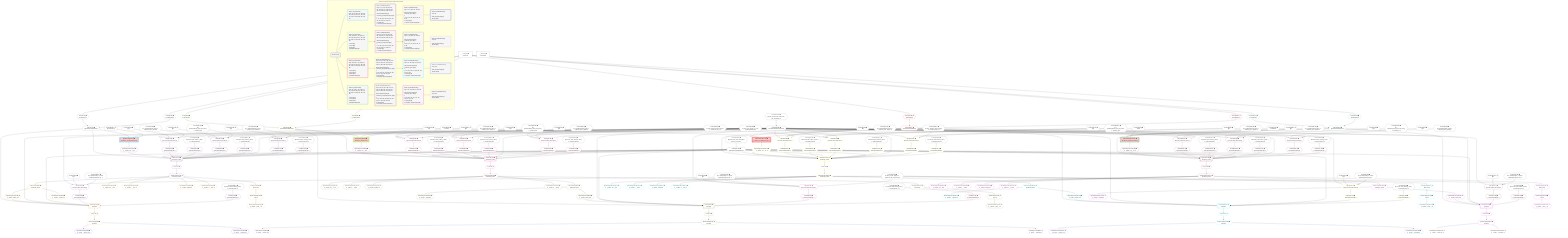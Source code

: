 %%{init: {'themeVariables': { 'fontSize': '12px'}}}%%
graph TD
    classDef path fill:#eee,stroke:#000,color:#000
    classDef plan fill:#fff,stroke-width:1px,color:#000
    classDef itemplan fill:#fff,stroke-width:2px,color:#000
    classDef unbatchedplan fill:#dff,stroke-width:1px,color:#000
    classDef sideeffectplan fill:#fcc,stroke-width:2px,color:#000
    classDef bucket fill:#f6f6f6,color:#000,stroke-width:2px,text-align:left


    %% plan dependencies
    Object14{{"Object[14∈0] ➊<br />ᐸ{pgSettings,withPgClient}ᐳ"}}:::plan
    Access12{{"Access[12∈0] ➊<br />ᐸ2.pgSettingsᐳ"}}:::plan
    Access13{{"Access[13∈0] ➊<br />ᐸ2.withPgClientᐳ"}}:::plan
    Access12 & Access13 --> Object14
    __Value2["__Value[2∈0] ➊<br />ᐸcontextᐳ"]:::plan
    __Value2 --> Access12
    __Value2 --> Access13
    Lambda188{{"Lambda[188∈0] ➊<br />ᐸcalculateShouldReverseOrderᐳ"}}:::plan
    Constant432{{"Constant[432∈0] ➊<br />ᐸ§{ first: null, last: null, cursorLower: null, cursorUpper: ᐳ"}}:::plan
    Constant432 --> Lambda188
    Lambda191{{"Lambda[191∈0] ➊<br />ᐸcalculateLimitAndOffsetSQLᐳ"}}:::plan
    Constant433{{"Constant[433∈0] ➊<br />ᐸ§{ cursorLower: null, cursorUpper: null, first: null, last: ᐳ"}}:::plan
    Constant433 --> Lambda191
    __Value4["__Value[4∈0] ➊<br />ᐸrootValueᐳ"]:::plan
    Constant186{{"Constant[186∈0] ➊<br />ᐸnullᐳ"}}:::plan
    Constant192{{"Constant[192∈0] ➊<br />ᐸ[]ᐳ"}}:::plan
    Constant193{{"Constant[193∈0] ➊<br />ᐸ{ s: Symbol(people), n: 'people', [Symbol(pg-sql2-type-1)]: ᐳ"}}:::plan
    Constant194{{"Constant[194∈0] ➊<br />ᐸ{ name: 'people', sqlType: { t: 'interfaces_and_unions.peoplᐳ"}}:::plan
    Constant206{{"Constant[206∈0] ➊<br />ᐸ[]ᐳ"}}:::plan
    Constant207{{"Constant[207∈0] ➊<br />ᐸ{ s: Symbol(relational_items), n: 'relational_items', [Symboᐳ"}}:::plan
    Constant208{{"Constant[208∈0] ➊<br />ᐸ{ name: 'relational_items', sqlType: { t: 'interfaces_and_unᐳ"}}:::plan
    Constant222{{"Constant[222∈0] ➊<br />ᐸ[]ᐳ"}}:::plan
    Constant223{{"Constant[223∈0] ➊<br />ᐸ{ s: Symbol(relational_posts_title_lower), n: 'relational_poᐳ"}}:::plan
    Constant224{{"Constant[224∈0] ➊<br />ᐸ{ name: 'text', sqlType: { t: '”text”', [Symbol(pg-sql2-typeᐳ"}}:::plan
    Constant238{{"Constant[238∈0] ➊<br />ᐸ[]ᐳ"}}:::plan
    Constant239{{"Constant[239∈0] ➊<br />ᐸ{ s: Symbol(relational_posts), n: 'relational_posts', [Symboᐳ"}}:::plan
    Constant240{{"Constant[240∈0] ➊<br />ᐸ{ name: 'relational_posts', sqlType: { t: 'interfaces_and_unᐳ"}}:::plan
    Constant252{{"Constant[252∈0] ➊<br />ᐸ[]ᐳ"}}:::plan
    Constant253{{"Constant[253∈0] ➊<br />ᐸ{ s: Symbol(people), n: 'people', [Symbol(pg-sql2-type-1)]: ᐳ"}}:::plan
    Constant266{{"Constant[266∈0] ➊<br />ᐸ[]ᐳ"}}:::plan
    Constant267{{"Constant[267∈0] ➊<br />ᐸ{ s: Symbol(relational_items), n: 'relational_items', [Symboᐳ"}}:::plan
    Constant282{{"Constant[282∈0] ➊<br />ᐸ[]ᐳ"}}:::plan
    Constant283{{"Constant[283∈0] ➊<br />ᐸ{ s: Symbol(relational_posts_title_lower), n: 'relational_poᐳ"}}:::plan
    Constant298{{"Constant[298∈0] ➊<br />ᐸ[]ᐳ"}}:::plan
    Constant299{{"Constant[299∈0] ➊<br />ᐸ{ s: Symbol(relational_posts), n: 'relational_posts', [Symboᐳ"}}:::plan
    Constant312{{"Constant[312∈0] ➊<br />ᐸ[]ᐳ"}}:::plan
    Constant313{{"Constant[313∈0] ➊<br />ᐸ{ s: Symbol(people), n: 'people', [Symbol(pg-sql2-type-1)]: ᐳ"}}:::plan
    Constant326{{"Constant[326∈0] ➊<br />ᐸ[]ᐳ"}}:::plan
    Constant327{{"Constant[327∈0] ➊<br />ᐸ{ s: Symbol(relational_items), n: 'relational_items', [Symboᐳ"}}:::plan
    Constant342{{"Constant[342∈0] ➊<br />ᐸ[]ᐳ"}}:::plan
    Constant343{{"Constant[343∈0] ➊<br />ᐸ{ s: Symbol(relational_posts_title_lower), n: 'relational_poᐳ"}}:::plan
    Constant358{{"Constant[358∈0] ➊<br />ᐸ[]ᐳ"}}:::plan
    Constant359{{"Constant[359∈0] ➊<br />ᐸ{ s: Symbol(relational_posts), n: 'relational_posts', [Symboᐳ"}}:::plan
    Constant372{{"Constant[372∈0] ➊<br />ᐸ[]ᐳ"}}:::plan
    Constant373{{"Constant[373∈0] ➊<br />ᐸ{ s: Symbol(people), n: 'people', [Symbol(pg-sql2-type-1)]: ᐳ"}}:::plan
    Constant386{{"Constant[386∈0] ➊<br />ᐸ[]ᐳ"}}:::plan
    Constant387{{"Constant[387∈0] ➊<br />ᐸ{ s: Symbol(relational_items), n: 'relational_items', [Symboᐳ"}}:::plan
    Constant402{{"Constant[402∈0] ➊<br />ᐸ[]ᐳ"}}:::plan
    Constant403{{"Constant[403∈0] ➊<br />ᐸ{ s: Symbol(relational_posts_title_lower), n: 'relational_poᐳ"}}:::plan
    Constant418{{"Constant[418∈0] ➊<br />ᐸ[]ᐳ"}}:::plan
    Constant419{{"Constant[419∈0] ➊<br />ᐸ{ s: Symbol(relational_posts), n: 'relational_posts', [Symboᐳ"}}:::plan
    Constant428{{"Constant[428∈0] ➊<br />ᐸ4ᐳ"}}:::plan
    Constant429{{"Constant[429∈0] ➊<br />ᐸ'A description'ᐳ"}}:::plan
    Constant430{{"Constant[430∈0] ➊<br />ᐸ'A note'ᐳ"}}:::plan
    Constant431{{"Constant[431∈0] ➊<br />ᐸ3141592ᐳ"}}:::plan
    Constant434{{"Constant[434∈0] ➊<br />ᐸ§{ reverse: false, orders: [], alias: { s: Symbol(people), nᐳ"}}:::plan
    Constant435{{"Constant[435∈0] ➊<br />ᐸ§{ reverse: false, orders: [], alias: { s: Symbol(relationalᐳ"}}:::plan
    Constant436{{"Constant[436∈0] ➊<br />ᐸ§{ reverse: false, orders: [], alias: { s: Symbol(relationalᐳ"}}:::plan
    Constant437{{"Constant[437∈0] ➊<br />ᐸ§{ reverse: false, orders: [], alias: { s: Symbol(relationalᐳ"}}:::plan
    Constant438{{"Constant[438∈0] ➊<br />ᐸ§{ reverse: false, orders: [], alias: { s: Symbol(people), nᐳ"}}:::plan
    Constant439{{"Constant[439∈0] ➊<br />ᐸ§{ reverse: false, orders: [], alias: { s: Symbol(relationalᐳ"}}:::plan
    Constant440{{"Constant[440∈0] ➊<br />ᐸ§{ reverse: false, orders: [], alias: { s: Symbol(relationalᐳ"}}:::plan
    Constant441{{"Constant[441∈0] ➊<br />ᐸ§{ reverse: false, orders: [], alias: { s: Symbol(relationalᐳ"}}:::plan
    Constant442{{"Constant[442∈0] ➊<br />ᐸ§{ reverse: false, orders: [], alias: { s: Symbol(people), nᐳ"}}:::plan
    Constant443{{"Constant[443∈0] ➊<br />ᐸ§{ reverse: false, orders: [], alias: { s: Symbol(relationalᐳ"}}:::plan
    Constant444{{"Constant[444∈0] ➊<br />ᐸ§{ reverse: false, orders: [], alias: { s: Symbol(relationalᐳ"}}:::plan
    Constant445{{"Constant[445∈0] ➊<br />ᐸ§{ reverse: false, orders: [], alias: { s: Symbol(relationalᐳ"}}:::plan
    Constant446{{"Constant[446∈0] ➊<br />ᐸ§{ reverse: false, orders: [], alias: { s: Symbol(people), nᐳ"}}:::plan
    Constant447{{"Constant[447∈0] ➊<br />ᐸ§{ reverse: false, orders: [], alias: { s: Symbol(relationalᐳ"}}:::plan
    Constant448{{"Constant[448∈0] ➊<br />ᐸ§{ reverse: false, orders: [], alias: { s: Symbol(relationalᐳ"}}:::plan
    Constant449{{"Constant[449∈0] ➊<br />ᐸ§{ reverse: false, orders: [], alias: { s: Symbol(relationalᐳ"}}:::plan
    PgUpdateSingle11[["PgUpdateSingle[11∈1] ➊<br />ᐸrelational_posts(id;description)ᐳ"]]:::sideeffectplan
    Object14 & Constant428 & Constant429 --> PgUpdateSingle11
    PgSelect17[["PgSelect[17∈2] ➊<br />ᐸrelational_postsᐳ"]]:::plan
    PgClassExpression15{{"PgClassExpression[15∈2] ➊<br />ᐸ__relation...sts__.”id”ᐳ"}}:::plan
    Lambda210{{"Lambda[210∈2] ➊<br />ᐸcalculateOrderBySQLᐳ"}}:::plan
    Lambda215{{"Lambda[215∈2] ➊<br />ᐸcalculateOrderBySQLᐳ"}}:::plan
    Lambda226{{"Lambda[226∈2] ➊<br />ᐸcalculateOrderBySQLᐳ"}}:::plan
    Lambda231{{"Lambda[231∈2] ➊<br />ᐸcalculateOrderBySQLᐳ"}}:::plan
    Lambda242{{"Lambda[242∈2] ➊<br />ᐸcalculateOrderBySQLᐳ"}}:::plan
    Lambda247{{"Lambda[247∈2] ➊<br />ᐸcalculateOrderBySQLᐳ"}}:::plan
    Object14 & PgClassExpression15 & Lambda191 & Lambda210 & Lambda215 & Lambda191 & Lambda226 & Lambda231 & Lambda188 & Lambda191 & Lambda242 & Lambda247 --> PgSelect17
    Object195{{"Object[195∈2] ➊<br />ᐸ{reverse,orders,alias,codec}ᐳ"}}:::plan
    Lambda188 & Constant192 & Constant193 & Constant194 --> Object195
    Object209{{"Object[209∈2] ➊<br />ᐸ{reverse,orders,alias,codec}ᐳ"}}:::plan
    Lambda188 & Constant206 & Constant207 & Constant208 --> Object209
    Object225{{"Object[225∈2] ➊<br />ᐸ{reverse,orders,alias,codec}ᐳ"}}:::plan
    Lambda188 & Constant222 & Constant223 & Constant224 --> Object225
    Object241{{"Object[241∈2] ➊<br />ᐸ{reverse,orders,alias,codec}ᐳ"}}:::plan
    Lambda188 & Constant238 & Constant239 & Constant240 --> Object241
    PgUpdateSingle11 --> PgClassExpression15
    First21{{"First[21∈2] ➊"}}:::plan
    PgSelect17 --> First21
    PgSelectSingle22{{"PgSelectSingle[22∈2] ➊<br />ᐸrelational_postsᐳ"}}:::plan
    First21 --> PgSelectSingle22
    Lambda196{{"Lambda[196∈2] ➊<br />ᐸcalculateOrderBySQLᐳ"}}:::plan
    Object195 --> Lambda196
    Lambda201{{"Lambda[201∈2] ➊<br />ᐸcalculateOrderBySQLᐳ"}}:::plan
    Constant434 --> Lambda201
    Object209 --> Lambda210
    Constant435 --> Lambda215
    Object225 --> Lambda226
    Constant436 --> Lambda231
    Object241 --> Lambda242
    Constant437 --> Lambda247
    PgSelect45[["PgSelect[45∈3] ➊<br />ᐸpeopleᐳ"]]:::plan
    PgClassExpression44{{"PgClassExpression[44∈3] ➊<br />ᐸ__relation...author_id”ᐳ"}}:::plan
    Object14 & PgClassExpression44 & Lambda188 & Lambda191 & Lambda196 & Lambda201 --> PgSelect45
    PgClassExpression23{{"PgClassExpression[23∈3] ➊<br />ᐸ__relation...sts__.”id”ᐳ"}}:::plan
    PgSelectSingle22 --> PgClassExpression23
    PgClassExpression24{{"PgClassExpression[24∈3] ➊<br />ᐸ__relation...__.”title”ᐳ"}}:::plan
    PgSelectSingle22 --> PgClassExpression24
    PgClassExpression25{{"PgClassExpression[25∈3] ➊<br />ᐸ__relation...scription”ᐳ"}}:::plan
    PgSelectSingle22 --> PgClassExpression25
    PgClassExpression26{{"PgClassExpression[26∈3] ➊<br />ᐸ__relation...s__.”note”ᐳ"}}:::plan
    PgSelectSingle22 --> PgClassExpression26
    PgSelectSingle33{{"PgSelectSingle[33∈3] ➊<br />ᐸtextᐳ"}}:::plan
    RemapKeys232{{"RemapKeys[232∈3] ➊<br />ᐸ22:{”0”:6}ᐳ"}}:::plan
    RemapKeys232 --> PgSelectSingle33
    PgClassExpression34{{"PgClassExpression[34∈3] ➊<br />ᐸ__relation..._lower__.vᐳ"}}:::plan
    PgSelectSingle33 --> PgClassExpression34
    PgSelectSingle38{{"PgSelectSingle[38∈3] ➊<br />ᐸrelational_itemsᐳ"}}:::plan
    PgSelectSingle22 --> PgSelectSingle38
    PgClassExpression39{{"PgClassExpression[39∈3] ➊<br />ᐸ__relation..._archived”ᐳ"}}:::plan
    PgSelectSingle38 --> PgClassExpression39
    PgSelectSingle38 --> PgClassExpression44
    First47{{"First[47∈3] ➊"}}:::plan
    PgSelect45 --> First47
    PgSelectSingle48{{"PgSelectSingle[48∈3] ➊<br />ᐸpeopleᐳ"}}:::plan
    First47 --> PgSelectSingle48
    PgSelectSingle22 --> RemapKeys232
    PgClassExpression49{{"PgClassExpression[49∈4] ➊<br />ᐸ__people__.”person_id”ᐳ"}}:::plan
    PgSelectSingle48 --> PgClassExpression49
    PgClassExpression50{{"PgClassExpression[50∈4] ➊<br />ᐸ__people__.”username”ᐳ"}}:::plan
    PgSelectSingle48 --> PgClassExpression50
    PgUpdateSingle56[["PgUpdateSingle[56∈5] ➊<br />ᐸrelational_posts(id;note)ᐳ"]]:::sideeffectplan
    Object59{{"Object[59∈5] ➊<br />ᐸ{pgSettings,withPgClient}ᐳ"}}:::plan
    Object59 & Constant428 & Constant430 --> PgUpdateSingle56
    Access57{{"Access[57∈5] ➊<br />ᐸ2.pgSettingsᐳ"}}:::plan
    Access58{{"Access[58∈5] ➊<br />ᐸ2.withPgClientᐳ"}}:::plan
    Access57 & Access58 --> Object59
    __Value2 --> Access57
    __Value2 --> Access58
    PgSelect62[["PgSelect[62∈6] ➊<br />ᐸrelational_postsᐳ"]]:::plan
    PgClassExpression60{{"PgClassExpression[60∈6] ➊<br />ᐸ__relation...sts__.”id”ᐳ"}}:::plan
    Lambda270{{"Lambda[270∈6] ➊<br />ᐸcalculateOrderBySQLᐳ"}}:::plan
    Lambda275{{"Lambda[275∈6] ➊<br />ᐸcalculateOrderBySQLᐳ"}}:::plan
    Lambda286{{"Lambda[286∈6] ➊<br />ᐸcalculateOrderBySQLᐳ"}}:::plan
    Lambda291{{"Lambda[291∈6] ➊<br />ᐸcalculateOrderBySQLᐳ"}}:::plan
    Lambda302{{"Lambda[302∈6] ➊<br />ᐸcalculateOrderBySQLᐳ"}}:::plan
    Lambda307{{"Lambda[307∈6] ➊<br />ᐸcalculateOrderBySQLᐳ"}}:::plan
    Object59 & PgClassExpression60 & Lambda191 & Lambda270 & Lambda275 & Lambda191 & Lambda286 & Lambda291 & Lambda188 & Lambda191 & Lambda302 & Lambda307 --> PgSelect62
    Object255{{"Object[255∈6] ➊<br />ᐸ{reverse,orders,alias,codec}ᐳ"}}:::plan
    Lambda188 & Constant252 & Constant253 & Constant194 --> Object255
    Object269{{"Object[269∈6] ➊<br />ᐸ{reverse,orders,alias,codec}ᐳ"}}:::plan
    Lambda188 & Constant266 & Constant267 & Constant208 --> Object269
    Object285{{"Object[285∈6] ➊<br />ᐸ{reverse,orders,alias,codec}ᐳ"}}:::plan
    Lambda188 & Constant282 & Constant283 & Constant224 --> Object285
    Object301{{"Object[301∈6] ➊<br />ᐸ{reverse,orders,alias,codec}ᐳ"}}:::plan
    Lambda188 & Constant298 & Constant299 & Constant240 --> Object301
    PgUpdateSingle56 --> PgClassExpression60
    First66{{"First[66∈6] ➊"}}:::plan
    PgSelect62 --> First66
    PgSelectSingle67{{"PgSelectSingle[67∈6] ➊<br />ᐸrelational_postsᐳ"}}:::plan
    First66 --> PgSelectSingle67
    Lambda256{{"Lambda[256∈6] ➊<br />ᐸcalculateOrderBySQLᐳ"}}:::plan
    Object255 --> Lambda256
    Lambda261{{"Lambda[261∈6] ➊<br />ᐸcalculateOrderBySQLᐳ"}}:::plan
    Constant438 --> Lambda261
    Object269 --> Lambda270
    Constant439 --> Lambda275
    Object285 --> Lambda286
    Constant440 --> Lambda291
    Object301 --> Lambda302
    Constant441 --> Lambda307
    PgSelect90[["PgSelect[90∈7] ➊<br />ᐸpeopleᐳ"]]:::plan
    PgClassExpression89{{"PgClassExpression[89∈7] ➊<br />ᐸ__relation...author_id”ᐳ"}}:::plan
    Object59 & PgClassExpression89 & Lambda188 & Lambda191 & Lambda256 & Lambda261 --> PgSelect90
    PgClassExpression68{{"PgClassExpression[68∈7] ➊<br />ᐸ__relation...sts__.”id”ᐳ"}}:::plan
    PgSelectSingle67 --> PgClassExpression68
    PgClassExpression69{{"PgClassExpression[69∈7] ➊<br />ᐸ__relation...__.”title”ᐳ"}}:::plan
    PgSelectSingle67 --> PgClassExpression69
    PgClassExpression70{{"PgClassExpression[70∈7] ➊<br />ᐸ__relation...scription”ᐳ"}}:::plan
    PgSelectSingle67 --> PgClassExpression70
    PgClassExpression71{{"PgClassExpression[71∈7] ➊<br />ᐸ__relation...s__.”note”ᐳ"}}:::plan
    PgSelectSingle67 --> PgClassExpression71
    PgSelectSingle78{{"PgSelectSingle[78∈7] ➊<br />ᐸtextᐳ"}}:::plan
    RemapKeys292{{"RemapKeys[292∈7] ➊<br />ᐸ67:{”0”:6}ᐳ"}}:::plan
    RemapKeys292 --> PgSelectSingle78
    PgClassExpression79{{"PgClassExpression[79∈7] ➊<br />ᐸ__relation..._lower__.vᐳ"}}:::plan
    PgSelectSingle78 --> PgClassExpression79
    PgSelectSingle83{{"PgSelectSingle[83∈7] ➊<br />ᐸrelational_itemsᐳ"}}:::plan
    PgSelectSingle67 --> PgSelectSingle83
    PgClassExpression84{{"PgClassExpression[84∈7] ➊<br />ᐸ__relation..._archived”ᐳ"}}:::plan
    PgSelectSingle83 --> PgClassExpression84
    PgSelectSingle83 --> PgClassExpression89
    First92{{"First[92∈7] ➊"}}:::plan
    PgSelect90 --> First92
    PgSelectSingle93{{"PgSelectSingle[93∈7] ➊<br />ᐸpeopleᐳ"}}:::plan
    First92 --> PgSelectSingle93
    PgSelectSingle67 --> RemapKeys292
    PgClassExpression94{{"PgClassExpression[94∈8] ➊<br />ᐸ__people__.”person_id”ᐳ"}}:::plan
    PgSelectSingle93 --> PgClassExpression94
    PgClassExpression95{{"PgClassExpression[95∈8] ➊<br />ᐸ__people__.”username”ᐳ"}}:::plan
    PgSelectSingle93 --> PgClassExpression95
    PgUpdateSingle101[["PgUpdateSingle[101∈9] ➊<br />ᐸrelational_posts(id;description)ᐳ"]]:::sideeffectplan
    Object104{{"Object[104∈9] ➊<br />ᐸ{pgSettings,withPgClient}ᐳ"}}:::plan
    Object104 & Constant428 & Constant186 --> PgUpdateSingle101
    Access102{{"Access[102∈9] ➊<br />ᐸ2.pgSettingsᐳ"}}:::plan
    Access103{{"Access[103∈9] ➊<br />ᐸ2.withPgClientᐳ"}}:::plan
    Access102 & Access103 --> Object104
    __Value2 --> Access102
    __Value2 --> Access103
    PgSelect107[["PgSelect[107∈10] ➊<br />ᐸrelational_postsᐳ"]]:::plan
    PgClassExpression105{{"PgClassExpression[105∈10] ➊<br />ᐸ__relation...sts__.”id”ᐳ"}}:::plan
    Lambda330{{"Lambda[330∈10] ➊<br />ᐸcalculateOrderBySQLᐳ"}}:::plan
    Lambda335{{"Lambda[335∈10] ➊<br />ᐸcalculateOrderBySQLᐳ"}}:::plan
    Lambda346{{"Lambda[346∈10] ➊<br />ᐸcalculateOrderBySQLᐳ"}}:::plan
    Lambda351{{"Lambda[351∈10] ➊<br />ᐸcalculateOrderBySQLᐳ"}}:::plan
    Lambda362{{"Lambda[362∈10] ➊<br />ᐸcalculateOrderBySQLᐳ"}}:::plan
    Lambda367{{"Lambda[367∈10] ➊<br />ᐸcalculateOrderBySQLᐳ"}}:::plan
    Object104 & PgClassExpression105 & Lambda191 & Lambda330 & Lambda335 & Lambda191 & Lambda346 & Lambda351 & Lambda188 & Lambda191 & Lambda362 & Lambda367 --> PgSelect107
    Object315{{"Object[315∈10] ➊<br />ᐸ{reverse,orders,alias,codec}ᐳ"}}:::plan
    Lambda188 & Constant312 & Constant313 & Constant194 --> Object315
    Object329{{"Object[329∈10] ➊<br />ᐸ{reverse,orders,alias,codec}ᐳ"}}:::plan
    Lambda188 & Constant326 & Constant327 & Constant208 --> Object329
    Object345{{"Object[345∈10] ➊<br />ᐸ{reverse,orders,alias,codec}ᐳ"}}:::plan
    Lambda188 & Constant342 & Constant343 & Constant224 --> Object345
    Object361{{"Object[361∈10] ➊<br />ᐸ{reverse,orders,alias,codec}ᐳ"}}:::plan
    Lambda188 & Constant358 & Constant359 & Constant240 --> Object361
    PgUpdateSingle101 --> PgClassExpression105
    First111{{"First[111∈10] ➊"}}:::plan
    PgSelect107 --> First111
    PgSelectSingle112{{"PgSelectSingle[112∈10] ➊<br />ᐸrelational_postsᐳ"}}:::plan
    First111 --> PgSelectSingle112
    Lambda316{{"Lambda[316∈10] ➊<br />ᐸcalculateOrderBySQLᐳ"}}:::plan
    Object315 --> Lambda316
    Lambda321{{"Lambda[321∈10] ➊<br />ᐸcalculateOrderBySQLᐳ"}}:::plan
    Constant442 --> Lambda321
    Object329 --> Lambda330
    Constant443 --> Lambda335
    Object345 --> Lambda346
    Constant444 --> Lambda351
    Object361 --> Lambda362
    Constant445 --> Lambda367
    PgSelect135[["PgSelect[135∈11] ➊<br />ᐸpeopleᐳ"]]:::plan
    PgClassExpression134{{"PgClassExpression[134∈11] ➊<br />ᐸ__relation...author_id”ᐳ"}}:::plan
    Object104 & PgClassExpression134 & Lambda188 & Lambda191 & Lambda316 & Lambda321 --> PgSelect135
    PgClassExpression113{{"PgClassExpression[113∈11] ➊<br />ᐸ__relation...sts__.”id”ᐳ"}}:::plan
    PgSelectSingle112 --> PgClassExpression113
    PgClassExpression114{{"PgClassExpression[114∈11] ➊<br />ᐸ__relation...__.”title”ᐳ"}}:::plan
    PgSelectSingle112 --> PgClassExpression114
    PgClassExpression115{{"PgClassExpression[115∈11] ➊<br />ᐸ__relation...scription”ᐳ"}}:::plan
    PgSelectSingle112 --> PgClassExpression115
    PgClassExpression116{{"PgClassExpression[116∈11] ➊<br />ᐸ__relation...s__.”note”ᐳ"}}:::plan
    PgSelectSingle112 --> PgClassExpression116
    PgSelectSingle123{{"PgSelectSingle[123∈11] ➊<br />ᐸtextᐳ"}}:::plan
    RemapKeys352{{"RemapKeys[352∈11] ➊<br />ᐸ112:{”0”:6}ᐳ"}}:::plan
    RemapKeys352 --> PgSelectSingle123
    PgClassExpression124{{"PgClassExpression[124∈11] ➊<br />ᐸ__relation..._lower__.vᐳ"}}:::plan
    PgSelectSingle123 --> PgClassExpression124
    PgSelectSingle128{{"PgSelectSingle[128∈11] ➊<br />ᐸrelational_itemsᐳ"}}:::plan
    PgSelectSingle112 --> PgSelectSingle128
    PgClassExpression129{{"PgClassExpression[129∈11] ➊<br />ᐸ__relation..._archived”ᐳ"}}:::plan
    PgSelectSingle128 --> PgClassExpression129
    PgSelectSingle128 --> PgClassExpression134
    First137{{"First[137∈11] ➊"}}:::plan
    PgSelect135 --> First137
    PgSelectSingle138{{"PgSelectSingle[138∈11] ➊<br />ᐸpeopleᐳ"}}:::plan
    First137 --> PgSelectSingle138
    PgSelectSingle112 --> RemapKeys352
    PgClassExpression139{{"PgClassExpression[139∈12] ➊<br />ᐸ__people__.”person_id”ᐳ"}}:::plan
    PgSelectSingle138 --> PgClassExpression139
    PgClassExpression140{{"PgClassExpression[140∈12] ➊<br />ᐸ__people__.”username”ᐳ"}}:::plan
    PgSelectSingle138 --> PgClassExpression140
    PgUpdateSingle146[["PgUpdateSingle[146∈13] ➊<br />ᐸrelational_posts(id;description)ᐳ"]]:::sideeffectplan
    Object149{{"Object[149∈13] ➊<br />ᐸ{pgSettings,withPgClient}ᐳ"}}:::plan
    Object149 & Constant431 & Constant186 --> PgUpdateSingle146
    Access147{{"Access[147∈13] ➊<br />ᐸ2.pgSettingsᐳ"}}:::plan
    Access148{{"Access[148∈13] ➊<br />ᐸ2.withPgClientᐳ"}}:::plan
    Access147 & Access148 --> Object149
    __Value2 --> Access147
    __Value2 --> Access148
    PgSelect152[["PgSelect[152∈14] ➊<br />ᐸrelational_postsᐳ"]]:::plan
    PgClassExpression150{{"PgClassExpression[150∈14] ➊<br />ᐸ__relation...sts__.”id”ᐳ"}}:::plan
    Lambda390{{"Lambda[390∈14] ➊<br />ᐸcalculateOrderBySQLᐳ"}}:::plan
    Lambda395{{"Lambda[395∈14] ➊<br />ᐸcalculateOrderBySQLᐳ"}}:::plan
    Lambda406{{"Lambda[406∈14] ➊<br />ᐸcalculateOrderBySQLᐳ"}}:::plan
    Lambda411{{"Lambda[411∈14] ➊<br />ᐸcalculateOrderBySQLᐳ"}}:::plan
    Lambda422{{"Lambda[422∈14] ➊<br />ᐸcalculateOrderBySQLᐳ"}}:::plan
    Lambda427{{"Lambda[427∈14] ➊<br />ᐸcalculateOrderBySQLᐳ"}}:::plan
    Object149 & PgClassExpression150 & Lambda191 & Lambda390 & Lambda395 & Lambda191 & Lambda406 & Lambda411 & Lambda188 & Lambda191 & Lambda422 & Lambda427 --> PgSelect152
    Object375{{"Object[375∈14] ➊<br />ᐸ{reverse,orders,alias,codec}ᐳ"}}:::plan
    Lambda188 & Constant372 & Constant373 & Constant194 --> Object375
    Object389{{"Object[389∈14] ➊<br />ᐸ{reverse,orders,alias,codec}ᐳ"}}:::plan
    Lambda188 & Constant386 & Constant387 & Constant208 --> Object389
    Object405{{"Object[405∈14] ➊<br />ᐸ{reverse,orders,alias,codec}ᐳ"}}:::plan
    Lambda188 & Constant402 & Constant403 & Constant224 --> Object405
    Object421{{"Object[421∈14] ➊<br />ᐸ{reverse,orders,alias,codec}ᐳ"}}:::plan
    Lambda188 & Constant418 & Constant419 & Constant240 --> Object421
    PgUpdateSingle146 --> PgClassExpression150
    First156{{"First[156∈14] ➊"}}:::plan
    PgSelect152 --> First156
    PgSelectSingle157{{"PgSelectSingle[157∈14] ➊<br />ᐸrelational_postsᐳ"}}:::plan
    First156 --> PgSelectSingle157
    Lambda376{{"Lambda[376∈14] ➊<br />ᐸcalculateOrderBySQLᐳ"}}:::plan
    Object375 --> Lambda376
    Lambda381{{"Lambda[381∈14] ➊<br />ᐸcalculateOrderBySQLᐳ"}}:::plan
    Constant446 --> Lambda381
    Object389 --> Lambda390
    Constant447 --> Lambda395
    Object405 --> Lambda406
    Constant448 --> Lambda411
    Object421 --> Lambda422
    Constant449 --> Lambda427
    PgSelect180[["PgSelect[180∈15] ➊<br />ᐸpeopleᐳ"]]:::plan
    PgClassExpression179{{"PgClassExpression[179∈15] ➊<br />ᐸ__relation...author_id”ᐳ"}}:::plan
    Object149 & PgClassExpression179 & Lambda188 & Lambda191 & Lambda376 & Lambda381 --> PgSelect180
    PgClassExpression158{{"PgClassExpression[158∈15] ➊<br />ᐸ__relation...sts__.”id”ᐳ"}}:::plan
    PgSelectSingle157 --> PgClassExpression158
    PgClassExpression159{{"PgClassExpression[159∈15] ➊<br />ᐸ__relation...__.”title”ᐳ"}}:::plan
    PgSelectSingle157 --> PgClassExpression159
    PgClassExpression160{{"PgClassExpression[160∈15] ➊<br />ᐸ__relation...scription”ᐳ"}}:::plan
    PgSelectSingle157 --> PgClassExpression160
    PgClassExpression161{{"PgClassExpression[161∈15] ➊<br />ᐸ__relation...s__.”note”ᐳ"}}:::plan
    PgSelectSingle157 --> PgClassExpression161
    PgSelectSingle168{{"PgSelectSingle[168∈15] ➊<br />ᐸtextᐳ"}}:::plan
    RemapKeys412{{"RemapKeys[412∈15] ➊<br />ᐸ157:{”0”:6}ᐳ"}}:::plan
    RemapKeys412 --> PgSelectSingle168
    PgClassExpression169{{"PgClassExpression[169∈15] ➊<br />ᐸ__relation..._lower__.vᐳ"}}:::plan
    PgSelectSingle168 --> PgClassExpression169
    PgSelectSingle173{{"PgSelectSingle[173∈15] ➊<br />ᐸrelational_itemsᐳ"}}:::plan
    PgSelectSingle157 --> PgSelectSingle173
    PgClassExpression174{{"PgClassExpression[174∈15] ➊<br />ᐸ__relation..._archived”ᐳ"}}:::plan
    PgSelectSingle173 --> PgClassExpression174
    PgSelectSingle173 --> PgClassExpression179
    First182{{"First[182∈15] ➊"}}:::plan
    PgSelect180 --> First182
    PgSelectSingle183{{"PgSelectSingle[183∈15] ➊<br />ᐸpeopleᐳ"}}:::plan
    First182 --> PgSelectSingle183
    PgSelectSingle157 --> RemapKeys412
    PgClassExpression184{{"PgClassExpression[184∈16] ➊<br />ᐸ__people__.”person_id”ᐳ"}}:::plan
    PgSelectSingle183 --> PgClassExpression184
    PgClassExpression185{{"PgClassExpression[185∈16] ➊<br />ᐸ__people__.”username”ᐳ"}}:::plan
    PgSelectSingle183 --> PgClassExpression185

    %% define steps

    subgraph "Buckets for mutations/basics/update-relational-post"
    Bucket0("Bucket 0 (root)"):::bucket
    classDef bucket0 stroke:#696969
    class Bucket0,__Value2,__Value4,Access12,Access13,Object14,Constant186,Lambda188,Lambda191,Constant192,Constant193,Constant194,Constant206,Constant207,Constant208,Constant222,Constant223,Constant224,Constant238,Constant239,Constant240,Constant252,Constant253,Constant266,Constant267,Constant282,Constant283,Constant298,Constant299,Constant312,Constant313,Constant326,Constant327,Constant342,Constant343,Constant358,Constant359,Constant372,Constant373,Constant386,Constant387,Constant402,Constant403,Constant418,Constant419,Constant428,Constant429,Constant430,Constant431,Constant432,Constant433,Constant434,Constant435,Constant436,Constant437,Constant438,Constant439,Constant440,Constant441,Constant442,Constant443,Constant444,Constant445,Constant446,Constant447,Constant448,Constant449 bucket0
    Bucket1("Bucket 1 (mutationField)<br />Deps: 14, 428, 429, 191, 188, 192, 193, 194, 434, 206, 207, 208, 435, 222, 223, 224, 436, 238, 239, 240, 437"):::bucket
    classDef bucket1 stroke:#00bfff
    class Bucket1,PgUpdateSingle11 bucket1
    Bucket2("Bucket 2 (nullableBoundary)<br />Deps: 11, 14, 191, 188, 192, 193, 194, 434, 206, 207, 208, 435, 222, 223, 224, 436, 238, 239, 240, 437<br /><br />ROOT PgUpdateSingle{1}ᐸrelational_posts(id;description)ᐳ[11]<br />1: <br />ᐳ: 15, 195, 201, 209, 215, 225, 231, 241, 247, 196, 210, 226, 242<br />2: PgSelect[17]<br />ᐳ: First[21], PgSelectSingle[22]"):::bucket
    classDef bucket2 stroke:#7f007f
    class Bucket2,PgClassExpression15,PgSelect17,First21,PgSelectSingle22,Object195,Lambda196,Lambda201,Object209,Lambda210,Lambda215,Object225,Lambda226,Lambda231,Object241,Lambda242,Lambda247 bucket2
    Bucket3("Bucket 3 (nullableBoundary)<br />Deps: 22, 14, 188, 191, 196, 201<br /><br />ROOT PgSelectSingle{2}ᐸrelational_postsᐳ[22]<br />1: <br />ᐳ: 23, 24, 25, 26, 38, 232, 33, 34, 39, 44<br />2: PgSelect[45]<br />ᐳ: First[47], PgSelectSingle[48]"):::bucket
    classDef bucket3 stroke:#ffa500
    class Bucket3,PgClassExpression23,PgClassExpression24,PgClassExpression25,PgClassExpression26,PgSelectSingle33,PgClassExpression34,PgSelectSingle38,PgClassExpression39,PgClassExpression44,PgSelect45,First47,PgSelectSingle48,RemapKeys232 bucket3
    Bucket4("Bucket 4 (nullableBoundary)<br />Deps: 48<br /><br />ROOT PgSelectSingle{3}ᐸpeopleᐳ[48]"):::bucket
    classDef bucket4 stroke:#0000ff
    class Bucket4,PgClassExpression49,PgClassExpression50 bucket4
    Bucket5("Bucket 5 (mutationField)<br />Deps: 428, 430, 2, 191, 188, 252, 253, 194, 438, 266, 267, 208, 439, 282, 283, 224, 440, 298, 299, 240, 441<br /><br />1: Access[57]<br />2: Access[58]<br />3: Object[59]<br />4: PgUpdateSingle[56]"):::bucket
    classDef bucket5 stroke:#7fff00
    class Bucket5,PgUpdateSingle56,Access57,Access58,Object59 bucket5
    Bucket6("Bucket 6 (nullableBoundary)<br />Deps: 56, 59, 191, 188, 252, 253, 194, 438, 266, 267, 208, 439, 282, 283, 224, 440, 298, 299, 240, 441<br /><br />ROOT PgUpdateSingle{5}ᐸrelational_posts(id;note)ᐳ[56]<br />1: <br />ᐳ: 60, 255, 261, 269, 275, 285, 291, 301, 307, 256, 270, 286, 302<br />2: PgSelect[62]<br />ᐳ: First[66], PgSelectSingle[67]"):::bucket
    classDef bucket6 stroke:#ff1493
    class Bucket6,PgClassExpression60,PgSelect62,First66,PgSelectSingle67,Object255,Lambda256,Lambda261,Object269,Lambda270,Lambda275,Object285,Lambda286,Lambda291,Object301,Lambda302,Lambda307 bucket6
    Bucket7("Bucket 7 (nullableBoundary)<br />Deps: 67, 59, 188, 191, 256, 261<br /><br />ROOT PgSelectSingle{6}ᐸrelational_postsᐳ[67]<br />1: <br />ᐳ: 68, 69, 70, 71, 83, 292, 78, 79, 84, 89<br />2: PgSelect[90]<br />ᐳ: First[92], PgSelectSingle[93]"):::bucket
    classDef bucket7 stroke:#808000
    class Bucket7,PgClassExpression68,PgClassExpression69,PgClassExpression70,PgClassExpression71,PgSelectSingle78,PgClassExpression79,PgSelectSingle83,PgClassExpression84,PgClassExpression89,PgSelect90,First92,PgSelectSingle93,RemapKeys292 bucket7
    Bucket8("Bucket 8 (nullableBoundary)<br />Deps: 93<br /><br />ROOT PgSelectSingle{7}ᐸpeopleᐳ[93]"):::bucket
    classDef bucket8 stroke:#dda0dd
    class Bucket8,PgClassExpression94,PgClassExpression95 bucket8
    Bucket9("Bucket 9 (mutationField)<br />Deps: 428, 186, 2, 191, 188, 312, 313, 194, 442, 326, 327, 208, 443, 342, 343, 224, 444, 358, 359, 240, 445<br /><br />1: Access[102]<br />2: Access[103]<br />3: Object[104]<br />4: PgUpdateSingle[101]"):::bucket
    classDef bucket9 stroke:#ff0000
    class Bucket9,PgUpdateSingle101,Access102,Access103,Object104 bucket9
    Bucket10("Bucket 10 (nullableBoundary)<br />Deps: 101, 104, 191, 188, 312, 313, 194, 442, 326, 327, 208, 443, 342, 343, 224, 444, 358, 359, 240, 445<br /><br />ROOT PgUpdateSingle{9}ᐸrelational_posts(id;description)ᐳ[101]<br />1: <br />ᐳ: 105, 315, 321, 329, 335, 345, 351, 361, 367, 316, 330, 346, 362<br />2: PgSelect[107]<br />ᐳ: First[111], PgSelectSingle[112]"):::bucket
    classDef bucket10 stroke:#ffff00
    class Bucket10,PgClassExpression105,PgSelect107,First111,PgSelectSingle112,Object315,Lambda316,Lambda321,Object329,Lambda330,Lambda335,Object345,Lambda346,Lambda351,Object361,Lambda362,Lambda367 bucket10
    Bucket11("Bucket 11 (nullableBoundary)<br />Deps: 112, 104, 188, 191, 316, 321<br /><br />ROOT PgSelectSingle{10}ᐸrelational_postsᐳ[112]<br />1: <br />ᐳ: 113, 114, 115, 116, 128, 352, 123, 124, 129, 134<br />2: PgSelect[135]<br />ᐳ: First[137], PgSelectSingle[138]"):::bucket
    classDef bucket11 stroke:#00ffff
    class Bucket11,PgClassExpression113,PgClassExpression114,PgClassExpression115,PgClassExpression116,PgSelectSingle123,PgClassExpression124,PgSelectSingle128,PgClassExpression129,PgClassExpression134,PgSelect135,First137,PgSelectSingle138,RemapKeys352 bucket11
    Bucket12("Bucket 12 (nullableBoundary)<br />Deps: 138<br /><br />ROOT PgSelectSingle{11}ᐸpeopleᐳ[138]"):::bucket
    classDef bucket12 stroke:#4169e1
    class Bucket12,PgClassExpression139,PgClassExpression140 bucket12
    Bucket13("Bucket 13 (mutationField)<br />Deps: 431, 186, 2, 191, 188, 372, 373, 194, 446, 386, 387, 208, 447, 402, 403, 224, 448, 418, 419, 240, 449<br /><br />1: Access[147]<br />2: Access[148]<br />3: Object[149]<br />4: PgUpdateSingle[146]"):::bucket
    classDef bucket13 stroke:#3cb371
    class Bucket13,PgUpdateSingle146,Access147,Access148,Object149 bucket13
    Bucket14("Bucket 14 (nullableBoundary)<br />Deps: 146, 149, 191, 188, 372, 373, 194, 446, 386, 387, 208, 447, 402, 403, 224, 448, 418, 419, 240, 449<br /><br />ROOT PgUpdateSingle{13}ᐸrelational_posts(id;description)ᐳ[146]<br />1: <br />ᐳ: 150, 375, 381, 389, 395, 405, 411, 421, 427, 376, 390, 406, 422<br />2: PgSelect[152]<br />ᐳ: First[156], PgSelectSingle[157]"):::bucket
    classDef bucket14 stroke:#a52a2a
    class Bucket14,PgClassExpression150,PgSelect152,First156,PgSelectSingle157,Object375,Lambda376,Lambda381,Object389,Lambda390,Lambda395,Object405,Lambda406,Lambda411,Object421,Lambda422,Lambda427 bucket14
    Bucket15("Bucket 15 (nullableBoundary)<br />Deps: 157, 149, 188, 191, 376, 381<br /><br />ROOT PgSelectSingle{14}ᐸrelational_postsᐳ[157]<br />1: <br />ᐳ: 158, 159, 160, 161, 173, 412, 168, 169, 174, 179<br />2: PgSelect[180]<br />ᐳ: First[182], PgSelectSingle[183]"):::bucket
    classDef bucket15 stroke:#ff00ff
    class Bucket15,PgClassExpression158,PgClassExpression159,PgClassExpression160,PgClassExpression161,PgSelectSingle168,PgClassExpression169,PgSelectSingle173,PgClassExpression174,PgClassExpression179,PgSelect180,First182,PgSelectSingle183,RemapKeys412 bucket15
    Bucket16("Bucket 16 (nullableBoundary)<br />Deps: 183<br /><br />ROOT PgSelectSingle{15}ᐸpeopleᐳ[183]"):::bucket
    classDef bucket16 stroke:#f5deb3
    class Bucket16,PgClassExpression184,PgClassExpression185 bucket16
    Bucket0 --> Bucket1 & Bucket5 & Bucket9 & Bucket13
    Bucket1 --> Bucket2
    Bucket2 --> Bucket3
    Bucket3 --> Bucket4
    Bucket5 --> Bucket6
    Bucket6 --> Bucket7
    Bucket7 --> Bucket8
    Bucket9 --> Bucket10
    Bucket10 --> Bucket11
    Bucket11 --> Bucket12
    Bucket13 --> Bucket14
    Bucket14 --> Bucket15
    Bucket15 --> Bucket16
    end
